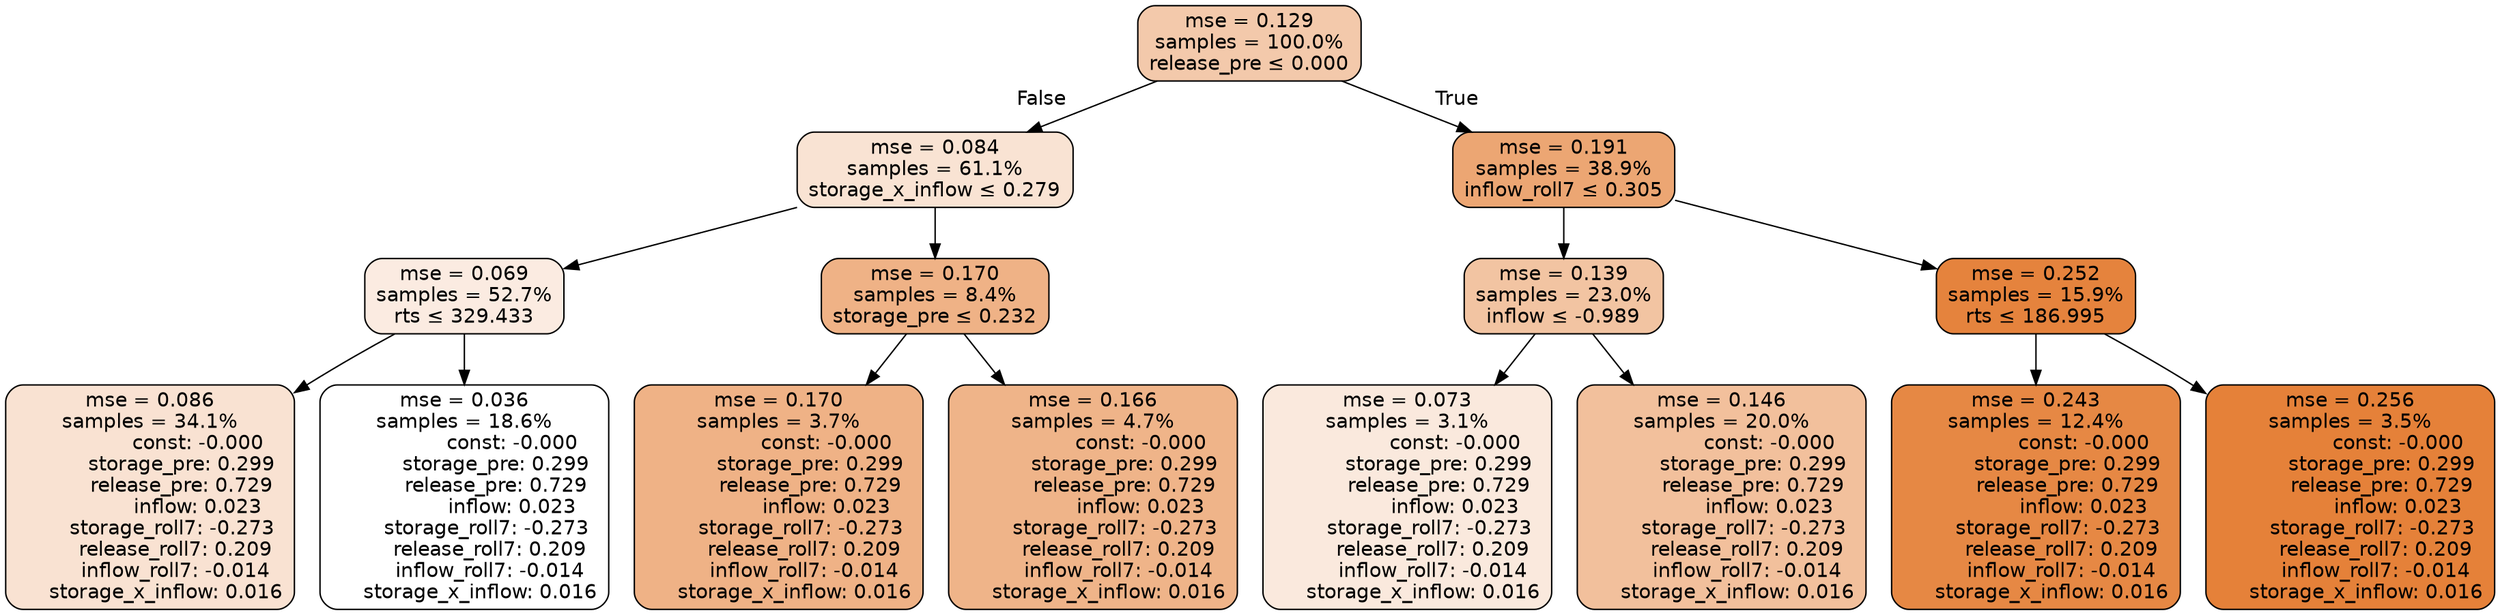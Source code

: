 digraph tree {
node [shape=rectangle, style="filled, rounded", color="black", fontname=helvetica] ;
edge [fontname=helvetica] ;
	"0" [label="mse = 0.129
samples = 100.0%
release_pre &le; 0.000", fillcolor="#f3c9ab"]
	"1" [label="mse = 0.084
samples = 61.1%
storage_x_inflow &le; 0.279", fillcolor="#f9e3d3"]
	"2" [label="mse = 0.069
samples = 52.7%
rts &le; 329.433", fillcolor="#fbebe1"]
	"3" [label="mse = 0.086
samples = 34.1%
               const: -0.000
          storage_pre: 0.299
          release_pre: 0.729
               inflow: 0.023
       storage_roll7: -0.273
        release_roll7: 0.209
        inflow_roll7: -0.014
     storage_x_inflow: 0.016", fillcolor="#f9e2d2"]
	"4" [label="mse = 0.036
samples = 18.6%
               const: -0.000
          storage_pre: 0.299
          release_pre: 0.729
               inflow: 0.023
       storage_roll7: -0.273
        release_roll7: 0.209
        inflow_roll7: -0.014
     storage_x_inflow: 0.016", fillcolor="#ffffff"]
	"5" [label="mse = 0.170
samples = 8.4%
storage_pre &le; 0.232", fillcolor="#efb286"]
	"6" [label="mse = 0.170
samples = 3.7%
               const: -0.000
          storage_pre: 0.299
          release_pre: 0.729
               inflow: 0.023
       storage_roll7: -0.273
        release_roll7: 0.209
        inflow_roll7: -0.014
     storage_x_inflow: 0.016", fillcolor="#efb286"]
	"7" [label="mse = 0.166
samples = 4.7%
               const: -0.000
          storage_pre: 0.299
          release_pre: 0.729
               inflow: 0.023
       storage_roll7: -0.273
        release_roll7: 0.209
        inflow_roll7: -0.014
     storage_x_inflow: 0.016", fillcolor="#efb489"]
	"8" [label="mse = 0.191
samples = 38.9%
inflow_roll7 &le; 0.305", fillcolor="#eca673"]
	"9" [label="mse = 0.139
samples = 23.0%
inflow &le; -0.989", fillcolor="#f2c4a2"]
	"10" [label="mse = 0.073
samples = 3.1%
               const: -0.000
          storage_pre: 0.299
          release_pre: 0.729
               inflow: 0.023
       storage_roll7: -0.273
        release_roll7: 0.209
        inflow_roll7: -0.014
     storage_x_inflow: 0.016", fillcolor="#fae9dd"]
	"11" [label="mse = 0.146
samples = 20.0%
               const: -0.000
          storage_pre: 0.299
          release_pre: 0.729
               inflow: 0.023
       storage_roll7: -0.273
        release_roll7: 0.209
        inflow_roll7: -0.014
     storage_x_inflow: 0.016", fillcolor="#f2c09c"]
	"12" [label="mse = 0.252
samples = 15.9%
rts &le; 186.995", fillcolor="#e5833d"]
	"13" [label="mse = 0.243
samples = 12.4%
               const: -0.000
          storage_pre: 0.299
          release_pre: 0.729
               inflow: 0.023
       storage_roll7: -0.273
        release_roll7: 0.209
        inflow_roll7: -0.014
     storage_x_inflow: 0.016", fillcolor="#e68844"]
	"14" [label="mse = 0.256
samples = 3.5%
               const: -0.000
          storage_pre: 0.299
          release_pre: 0.729
               inflow: 0.023
       storage_roll7: -0.273
        release_roll7: 0.209
        inflow_roll7: -0.014
     storage_x_inflow: 0.016", fillcolor="#e58139"]

	"0" -> "1" [labeldistance=2.5, labelangle=45, headlabel="False"]
	"1" -> "2"
	"2" -> "3"
	"2" -> "4"
	"1" -> "5"
	"5" -> "6"
	"5" -> "7"
	"0" -> "8" [labeldistance=2.5, labelangle=-45, headlabel="True"]
	"8" -> "9"
	"9" -> "10"
	"9" -> "11"
	"8" -> "12"
	"12" -> "13"
	"12" -> "14"
}